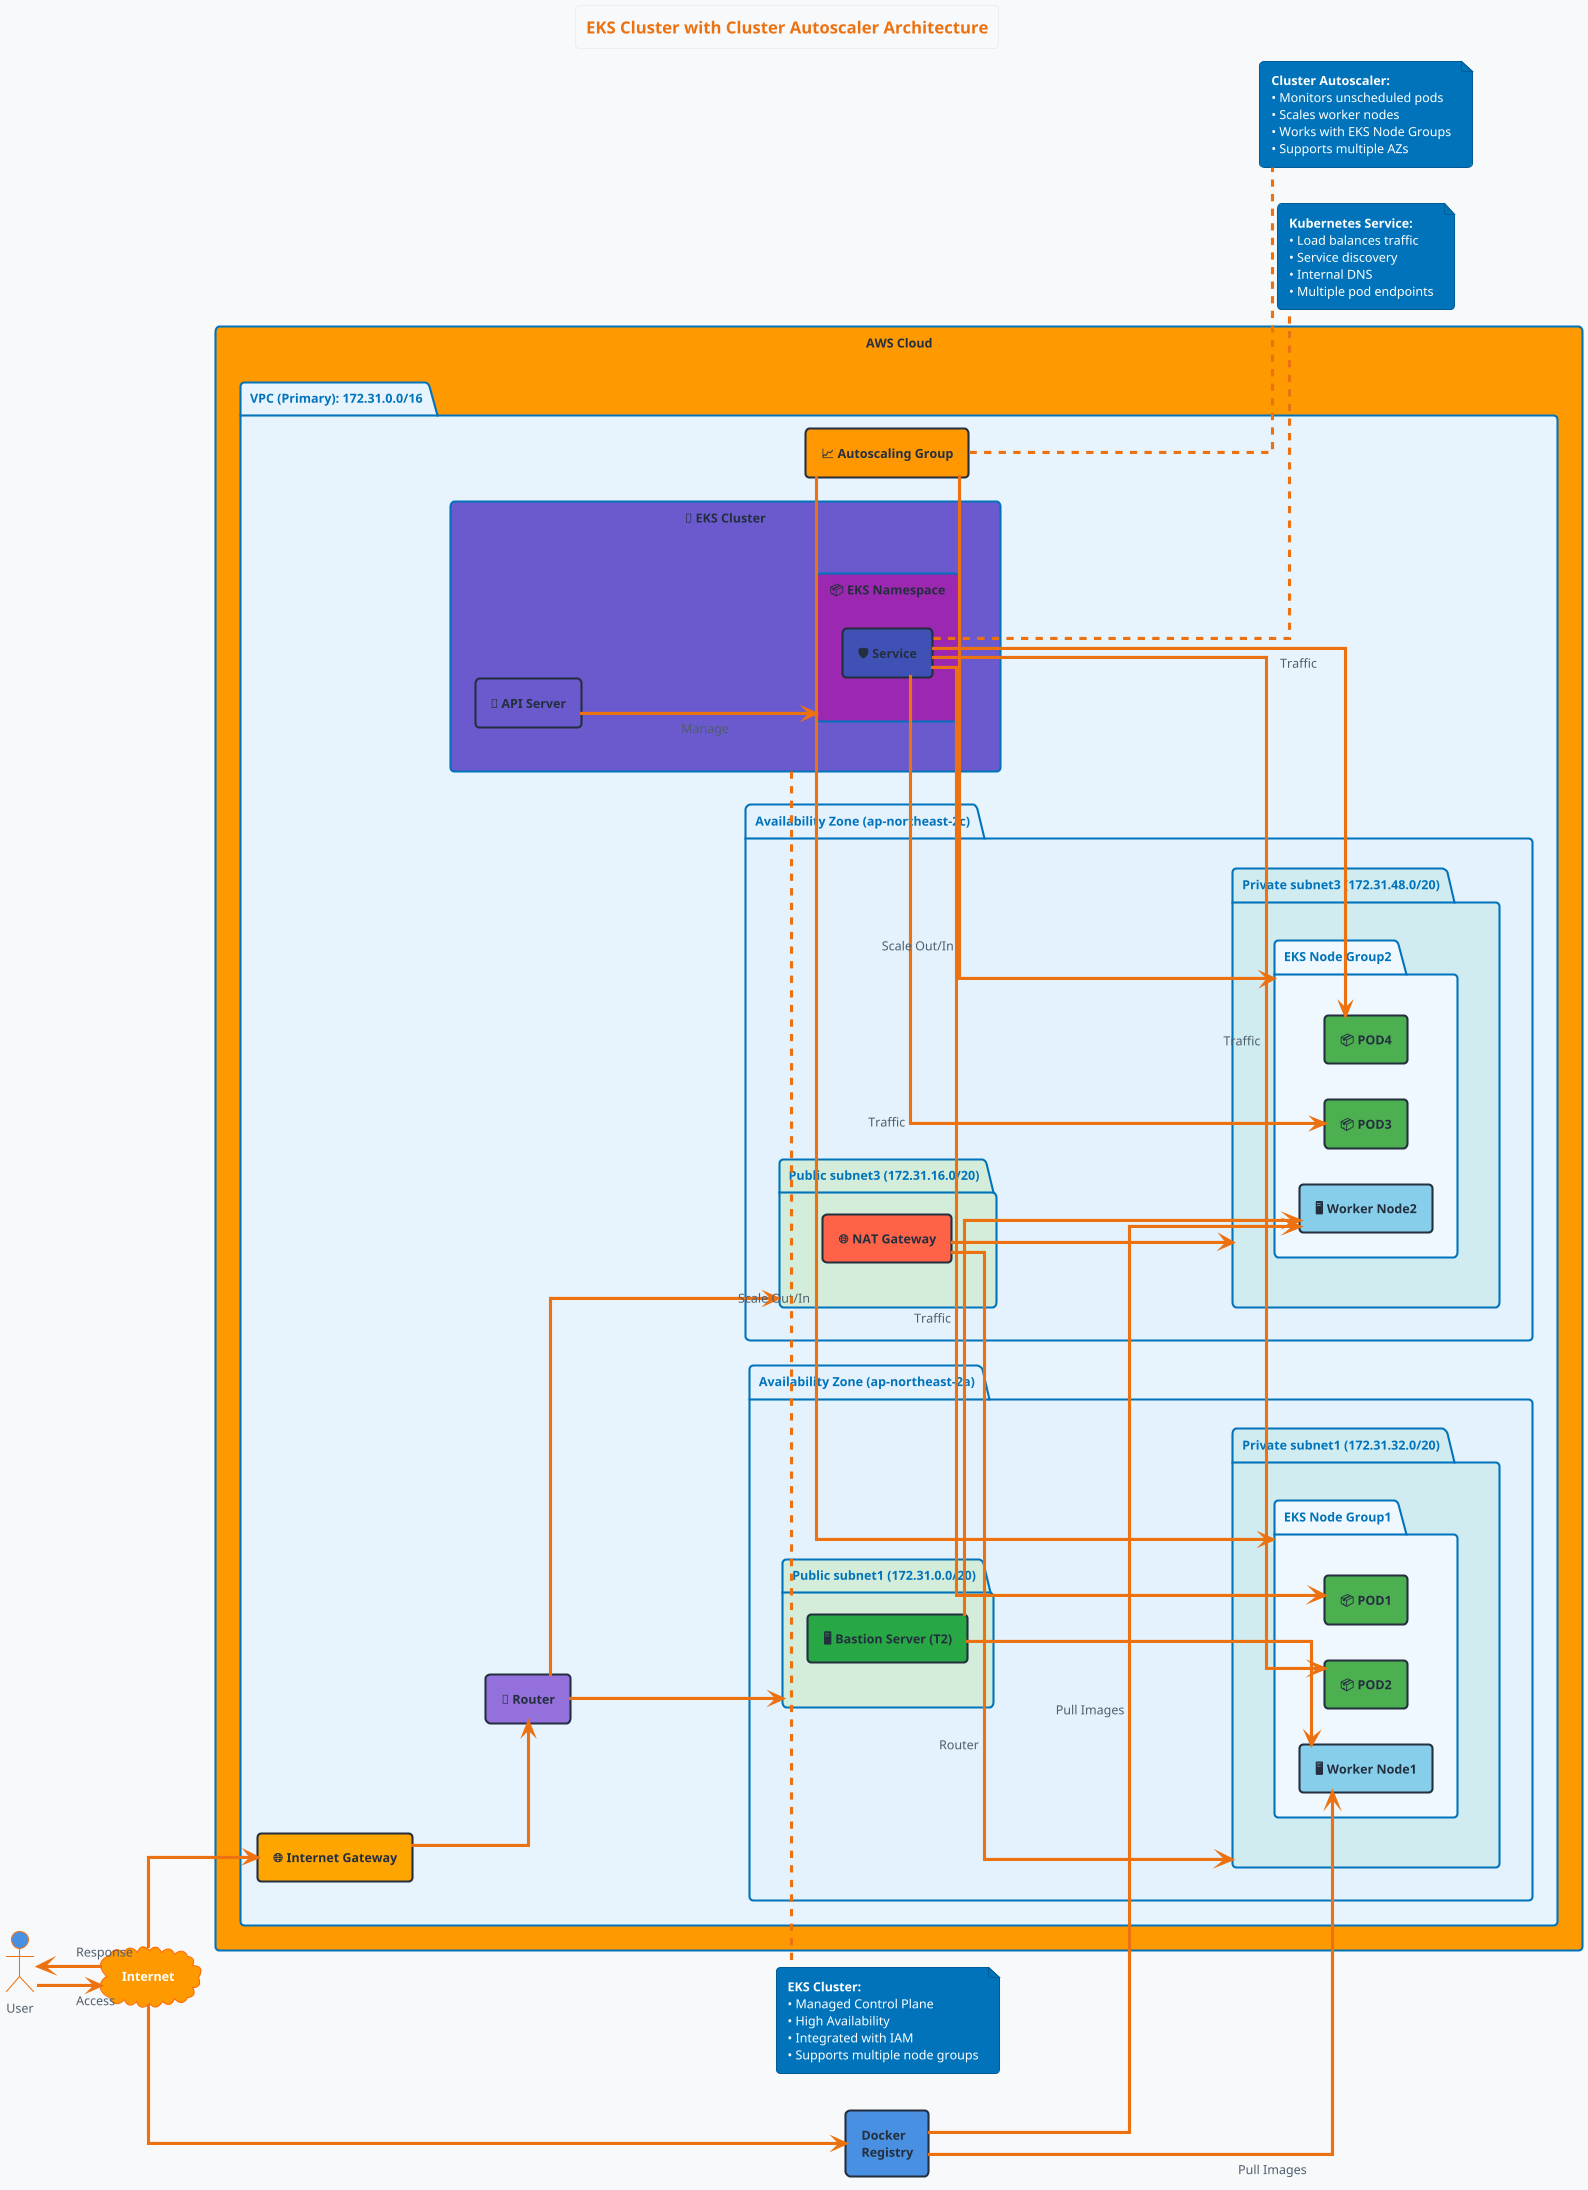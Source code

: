 @startuml aws_eks_autoscaler_architecture
!theme aws-orange
skinparam backgroundColor #f8f9fa
skinparam linetype ortho
left to right direction

skinparam rectangle {
    BackgroundColor #ffffff
    BorderColor #232f3e
    BorderThickness 2
    FontColor #232f3e
    FontStyle bold
}

skinparam package {
    BackgroundColor #e8f4fd
    BorderColor #0073bb
    BorderThickness 2
    FontColor #0073bb
    FontStyle bold
}

skinparam cloud {
    BackgroundColor #ff9900
    BorderColor #ff6600
    FontColor white
    FontStyle bold
}

title <size:16><b>EKS Cluster with Cluster Autoscaler Architecture</b></size>

' External Components
actor "User" as user #4a90e2
cloud "Internet" as internet #ff9900
rectangle "Docker\nRegistry" as docker_registry #4a90e2

' AWS Cloud
rectangle "AWS Cloud" as aws_cloud #ff9900 {
    
    ' VPC Container
    package "VPC (Primary): 172.31.0.0/16" as vpc #e8f4fd {
        
        rectangle "🌐 Internet Gateway" as igw #ffa500
        rectangle "🔄 Router" as router #9370DB
        
        ' Availability Zone 1
        package "Availability Zone (ap-northeast-2a)" as az1 #e3f2fd {
            
            ' Public Subnet 1
            package "Public subnet1 (172.31.0.0/20)" as pub_subnet1 #d4edda {
                rectangle "🖥️ Bastion Server (T2)" as bastion #28a745
            }
            
            ' Private Subnet 1
            package "Private subnet1 (172.31.32.0/20)" as priv_subnet1 #d1ecf1 {
                
                ' EKS Node Group 1
                package "EKS Node Group1" as node_group1 #f0f8ff {
                    rectangle "🖥️ Worker Node1" as worker_node1 #87CEEB
                    rectangle "📦 POD1" as pod1 #4CAF50
                    rectangle "📦 POD2" as pod2 #4CAF50
                }
            }
        }
        
        ' Availability Zone 2
        package "Availability Zone (ap-northeast-2c)" as az2 #e3f2fd {
            
            ' Public Subnet 3
            package "Public subnet3 (172.31.16.0/20)" as pub_subnet3 #d4edda {
                rectangle "🌐 NAT Gateway" as nat_gw #FF6347
            }
            
            ' Private Subnet 3
            package "Private subnet3 (172.31.48.0/20)" as priv_subnet3 #d1ecf1 {
                package "EKS Node Group2" as node_group2 #f0f8ff {
                    rectangle "🖥️ Worker Node2" as worker_node2 #87CEEB
                    rectangle "📦 POD3" as pod3 #4CAF50
                    rectangle "📦 POD4" as pod4 #4CAF50
                }
            }
        }
        
        ' EKS Cluster Components
        rectangle "🚀 EKS Cluster" as eks_cluster #6A5ACD {
            rectangle "🔧 API Server" as api_server #6A5ACD
            rectangle "📦 EKS Namespace" as eks_namespace #9C27B0 {
                rectangle "🛡️ Service" as service #3F51B5
            }
        }
        
        ' Autoscaling Group
        rectangle "📈 Autoscaling Group" as asg #FF9800
    }
}

' Connections - External
user --> internet : "Access"
internet --> user : "Response"
internet --> docker_registry

' Connections - VPC
internet --> igw
igw --> router
router --> pub_subnet1
router --> pub_subnet3

' NAT Gateway routing
nat_gw --> priv_subnet1 : "Router"
nat_gw --> priv_subnet3

' Bastion connections
bastion --> worker_node1
bastion --> worker_node2

' EKS Cluster Connections
api_server --> eks_namespace : "Manage"

' Service to Pods connections
service --> pod1 : "Traffic"
service --> pod2 : "Traffic"
service --> pod3 : "Traffic"
service --> pod4 : "Traffic"

' Autoscaling Group connections
asg --> node_group1 : "Scale Out/In"
asg --> node_group2 : "Scale Out/In"

' Docker Registry connections
docker_registry --> worker_node1 : "Pull Images"
docker_registry --> worker_node2 : "Pull Images"

' Notes with enhanced styling
note right of asg
  <b>Cluster Autoscaler:</b>
  • Monitors unscheduled pods
  • Scales worker nodes
  • Works with EKS Node Groups
  • Supports multiple AZs
end note

note right of eks_cluster
  <b>EKS Cluster:</b>
  • Managed Control Plane
  • High Availability
  • Integrated with IAM
  • Supports multiple node groups
end note

note right of service
  <b>Kubernetes Service:</b>
  • Load balances traffic
  • Service discovery
  • Internal DNS
  • Multiple pod endpoints
end note

@enduml
